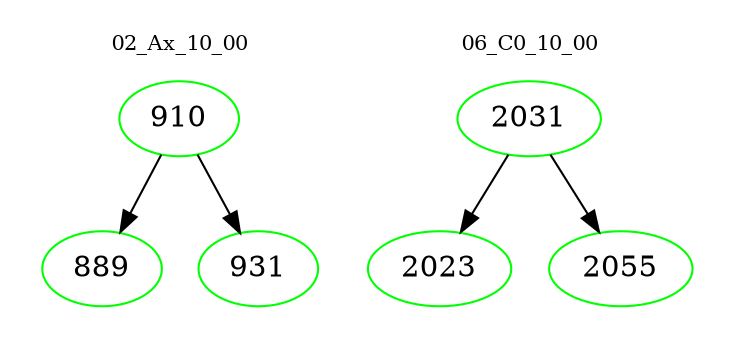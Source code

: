 digraph{
subgraph cluster_0 {
color = white
label = "02_Ax_10_00";
fontsize=10;
T0_910 [label="910", color="green"]
T0_910 -> T0_889 [color="black"]
T0_889 [label="889", color="green"]
T0_910 -> T0_931 [color="black"]
T0_931 [label="931", color="green"]
}
subgraph cluster_1 {
color = white
label = "06_C0_10_00";
fontsize=10;
T1_2031 [label="2031", color="green"]
T1_2031 -> T1_2023 [color="black"]
T1_2023 [label="2023", color="green"]
T1_2031 -> T1_2055 [color="black"]
T1_2055 [label="2055", color="green"]
}
}
